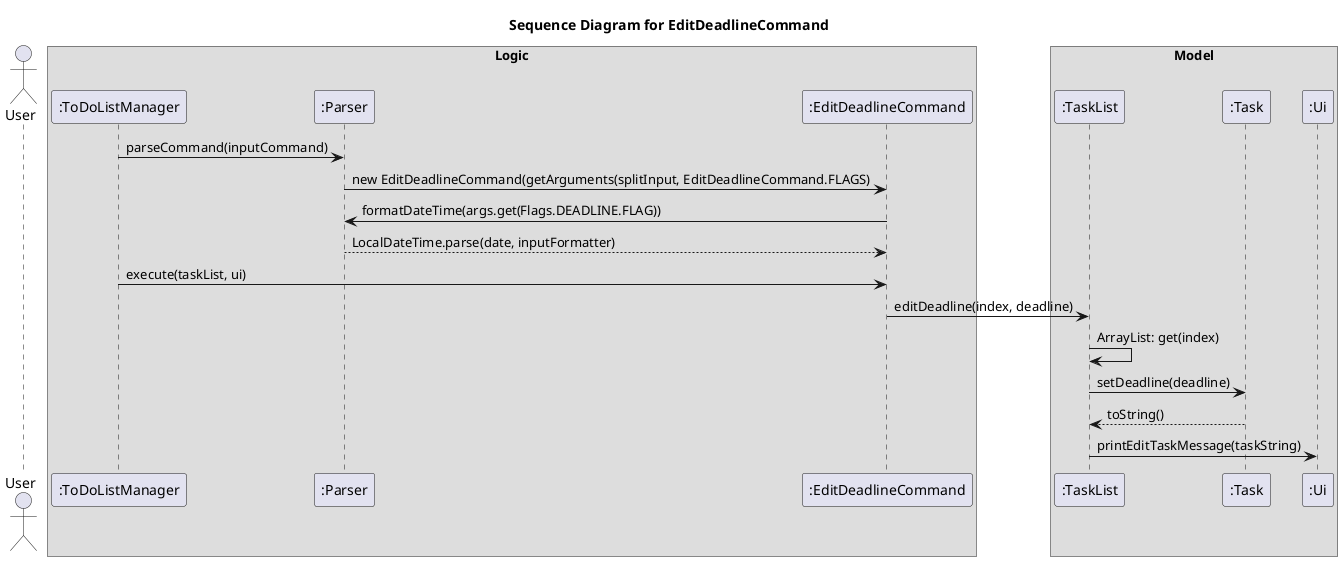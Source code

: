@startuml
'https://plantuml.com/sequence-diagram

title Sequence Diagram for EditDeadlineCommand

actor User

box Logic
participant ":ToDoListManager" as ToDoListManager
participant ":Parser" as Parser
participant ":EditDeadlineCommand" as EditDeadlineCommand
end box

box Model
participant ":TaskList" as TaskList
participant ":Task" as Task
participant ":Ui" as Ui

ToDoListManager -> Parser: parseCommand(inputCommand)
Parser -> EditDeadlineCommand: new EditDeadlineCommand(getArguments(splitInput, EditDeadlineCommand.FLAGS)
EditDeadlineCommand -> Parser: formatDateTime(args.get(Flags.DEADLINE.FLAG))
Parser --> EditDeadlineCommand: LocalDateTime.parse(date, inputFormatter)
ToDoListManager -> EditDeadlineCommand: execute(taskList, ui)
EditDeadlineCommand -> TaskList: editDeadline(index, deadline)
TaskList -> TaskList:ArrayList: get(index)
TaskList -> Task: setDeadline(deadline)
Task --> TaskList: toString()
TaskList -> Ui: printEditTaskMessage(taskString)
@enduml